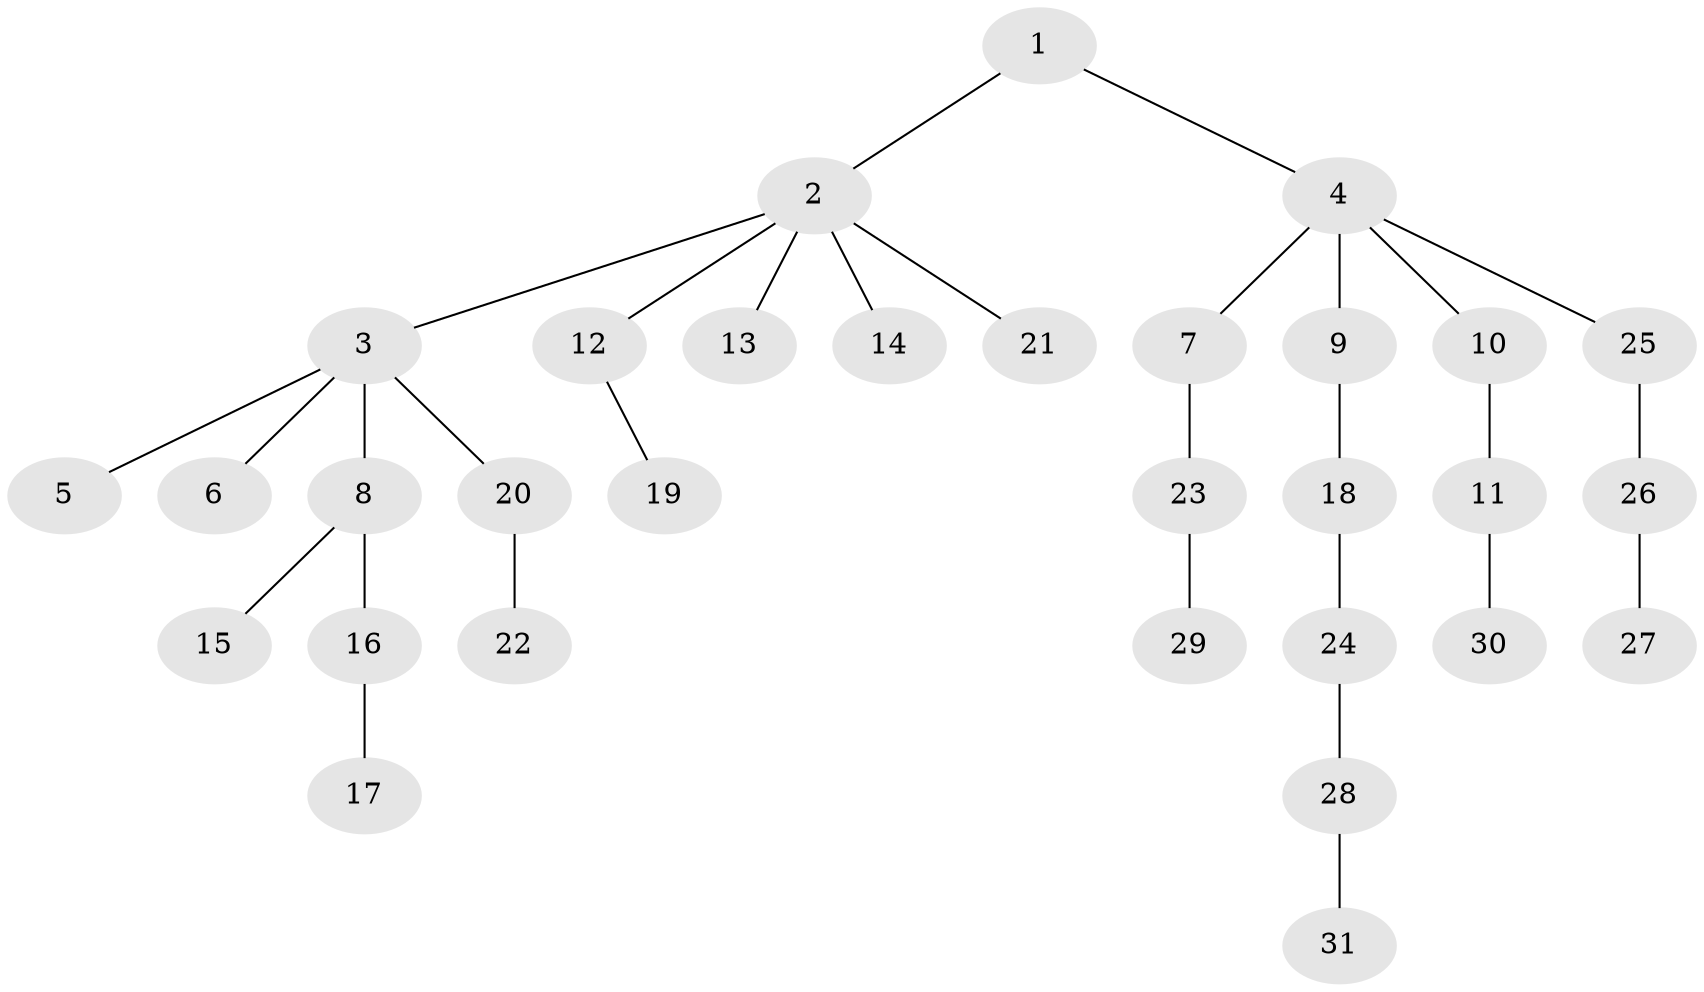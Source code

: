 // original degree distribution, {3: 0.1568627450980392, 7: 0.0196078431372549, 5: 0.0392156862745098, 2: 0.3137254901960784, 4: 0.0196078431372549, 1: 0.45098039215686275}
// Generated by graph-tools (version 1.1) at 2025/51/03/04/25 22:51:34]
// undirected, 31 vertices, 30 edges
graph export_dot {
  node [color=gray90,style=filled];
  1;
  2;
  3;
  4;
  5;
  6;
  7;
  8;
  9;
  10;
  11;
  12;
  13;
  14;
  15;
  16;
  17;
  18;
  19;
  20;
  21;
  22;
  23;
  24;
  25;
  26;
  27;
  28;
  29;
  30;
  31;
  1 -- 2 [weight=1.0];
  1 -- 4 [weight=1.0];
  2 -- 3 [weight=1.0];
  2 -- 12 [weight=1.0];
  2 -- 13 [weight=1.0];
  2 -- 14 [weight=1.0];
  2 -- 21 [weight=1.0];
  3 -- 5 [weight=1.0];
  3 -- 6 [weight=1.0];
  3 -- 8 [weight=1.0];
  3 -- 20 [weight=1.0];
  4 -- 7 [weight=1.0];
  4 -- 9 [weight=1.0];
  4 -- 10 [weight=1.0];
  4 -- 25 [weight=1.0];
  7 -- 23 [weight=1.0];
  8 -- 15 [weight=1.0];
  8 -- 16 [weight=1.0];
  9 -- 18 [weight=1.0];
  10 -- 11 [weight=1.0];
  11 -- 30 [weight=1.0];
  12 -- 19 [weight=1.0];
  16 -- 17 [weight=1.0];
  18 -- 24 [weight=1.0];
  20 -- 22 [weight=1.0];
  23 -- 29 [weight=1.0];
  24 -- 28 [weight=1.0];
  25 -- 26 [weight=1.0];
  26 -- 27 [weight=1.0];
  28 -- 31 [weight=1.0];
}
